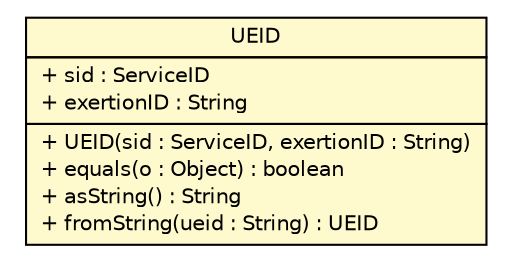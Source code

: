 #!/usr/local/bin/dot
#
# Class diagram 
# Generated by UMLGraph version R5_6 (http://www.umlgraph.org/)
#

digraph G {
	edge [fontname="Helvetica",fontsize=10,labelfontname="Helvetica",labelfontsize=10];
	node [fontname="Helvetica",fontsize=10,shape=plaintext];
	nodesep=0.25;
	ranksep=0.5;
	// sorcer.core.UEID
	c364661 [label=<<table title="sorcer.core.UEID" border="0" cellborder="1" cellspacing="0" cellpadding="2" port="p" bgcolor="lemonChiffon" href="./UEID.html">
		<tr><td><table border="0" cellspacing="0" cellpadding="1">
<tr><td align="center" balign="center"> UEID </td></tr>
		</table></td></tr>
		<tr><td><table border="0" cellspacing="0" cellpadding="1">
<tr><td align="left" balign="left"> + sid : ServiceID </td></tr>
<tr><td align="left" balign="left"> + exertionID : String </td></tr>
		</table></td></tr>
		<tr><td><table border="0" cellspacing="0" cellpadding="1">
<tr><td align="left" balign="left"> + UEID(sid : ServiceID, exertionID : String) </td></tr>
<tr><td align="left" balign="left"> + equals(o : Object) : boolean </td></tr>
<tr><td align="left" balign="left"> + asString() : String </td></tr>
<tr><td align="left" balign="left"> + fromString(ueid : String) : UEID </td></tr>
		</table></td></tr>
		</table>>, URL="./UEID.html", fontname="Helvetica", fontcolor="black", fontsize=10.0];
}


